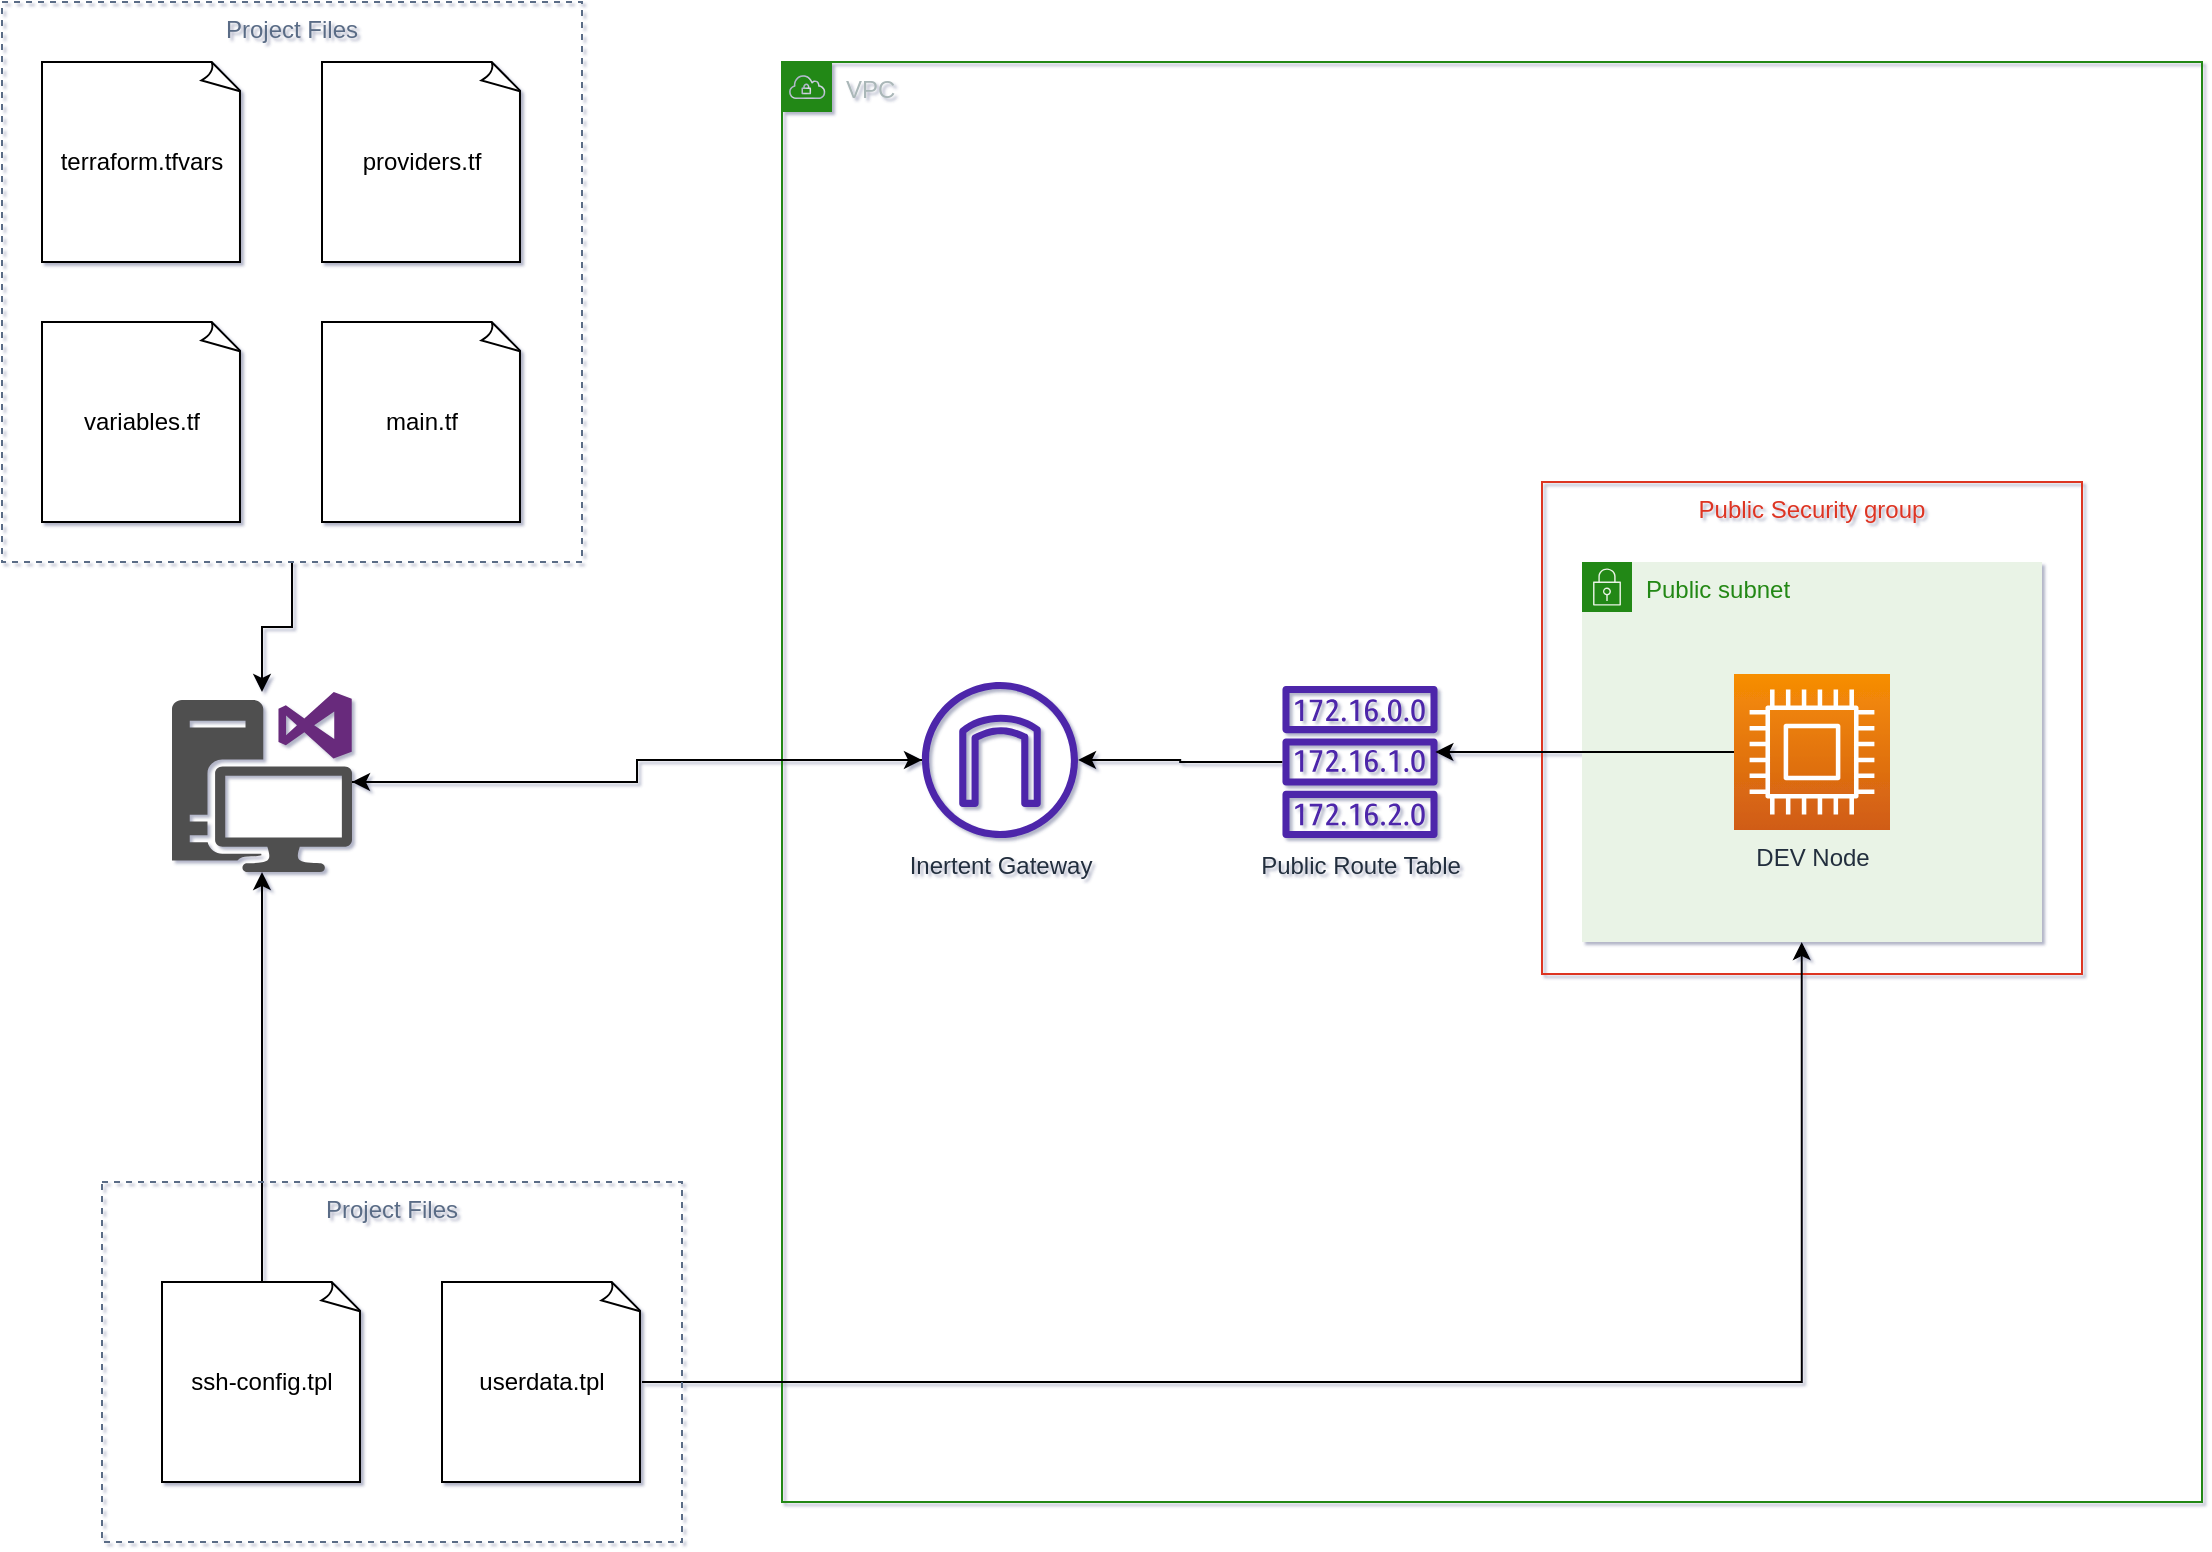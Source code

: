 <mxfile version="18.1.3" type="device"><diagram id="Ht1M8jgEwFfnCIfOTk4-" name="Page-1"><mxGraphModel dx="1597" dy="986" grid="1" gridSize="10" guides="1" tooltips="1" connect="1" arrows="1" fold="1" page="1" pageScale="1" pageWidth="1169" pageHeight="827" background="none" math="0" shadow="1"><root><mxCell id="0"/><mxCell id="1" parent="0"/><mxCell id="3d1x66AAAsjFW6YEOEH4-1" value="VPC" style="points=[[0,0],[0.25,0],[0.5,0],[0.75,0],[1,0],[1,0.25],[1,0.5],[1,0.75],[1,1],[0.75,1],[0.5,1],[0.25,1],[0,1],[0,0.75],[0,0.5],[0,0.25]];outlineConnect=0;gradientColor=none;html=1;whiteSpace=wrap;fontSize=12;fontStyle=0;container=1;pointerEvents=0;collapsible=0;recursiveResize=0;shape=mxgraph.aws4.group;grIcon=mxgraph.aws4.group_vpc;strokeColor=#248814;fillColor=none;verticalAlign=top;align=left;spacingLeft=30;fontColor=#AAB7B8;dashed=0;" parent="1" vertex="1"><mxGeometry x="410" y="40" width="710" height="720" as="geometry"/></mxCell><mxCell id="3d1x66AAAsjFW6YEOEH4-12" style="edgeStyle=orthogonalEdgeStyle;rounded=0;orthogonalLoop=1;jettySize=auto;html=1;" parent="3d1x66AAAsjFW6YEOEH4-1" source="3d1x66AAAsjFW6YEOEH4-7" target="3d1x66AAAsjFW6YEOEH4-11" edge="1"><mxGeometry relative="1" as="geometry"/></mxCell><mxCell id="3d1x66AAAsjFW6YEOEH4-7" value="Public Route Table" style="sketch=0;outlineConnect=0;fontColor=#232F3E;gradientColor=none;fillColor=#4D27AA;strokeColor=none;dashed=0;verticalLabelPosition=bottom;verticalAlign=top;align=center;html=1;fontSize=12;fontStyle=0;aspect=fixed;pointerEvents=1;shape=mxgraph.aws4.route_table;" parent="3d1x66AAAsjFW6YEOEH4-1" vertex="1"><mxGeometry x="250" y="312" width="78" height="76" as="geometry"/></mxCell><mxCell id="3d1x66AAAsjFW6YEOEH4-2" value="Public subnet" style="points=[[0,0],[0.25,0],[0.5,0],[0.75,0],[1,0],[1,0.25],[1,0.5],[1,0.75],[1,1],[0.75,1],[0.5,1],[0.25,1],[0,1],[0,0.75],[0,0.5],[0,0.25]];outlineConnect=0;gradientColor=none;html=1;whiteSpace=wrap;fontSize=12;fontStyle=0;container=1;pointerEvents=0;collapsible=0;recursiveResize=0;shape=mxgraph.aws4.group;grIcon=mxgraph.aws4.group_security_group;grStroke=0;strokeColor=#248814;fillColor=#E9F3E6;verticalAlign=top;align=left;spacingLeft=30;fontColor=#248814;dashed=0;" parent="3d1x66AAAsjFW6YEOEH4-1" vertex="1"><mxGeometry x="400" y="250" width="230" height="190" as="geometry"/></mxCell><mxCell id="3d1x66AAAsjFW6YEOEH4-3" value="Public Security group" style="fillColor=none;strokeColor=#DD3522;verticalAlign=top;fontStyle=0;fontColor=#DD3522;" parent="3d1x66AAAsjFW6YEOEH4-2" vertex="1"><mxGeometry x="-20" y="-40" width="270" height="246" as="geometry"/></mxCell><mxCell id="3d1x66AAAsjFW6YEOEH4-4" value="DEV Node" style="sketch=0;points=[[0,0,0],[0.25,0,0],[0.5,0,0],[0.75,0,0],[1,0,0],[0,1,0],[0.25,1,0],[0.5,1,0],[0.75,1,0],[1,1,0],[0,0.25,0],[0,0.5,0],[0,0.75,0],[1,0.25,0],[1,0.5,0],[1,0.75,0]];outlineConnect=0;fontColor=#232F3E;gradientColor=#F78E04;gradientDirection=north;fillColor=#D05C17;strokeColor=#ffffff;dashed=0;verticalLabelPosition=bottom;verticalAlign=top;align=center;html=1;fontSize=12;fontStyle=0;aspect=fixed;shape=mxgraph.aws4.resourceIcon;resIcon=mxgraph.aws4.compute;" parent="3d1x66AAAsjFW6YEOEH4-2" vertex="1"><mxGeometry x="76" y="56" width="78" height="78" as="geometry"/></mxCell><mxCell id="3d1x66AAAsjFW6YEOEH4-10" style="edgeStyle=orthogonalEdgeStyle;rounded=0;orthogonalLoop=1;jettySize=auto;html=1;entryX=0.986;entryY=0.434;entryDx=0;entryDy=0;entryPerimeter=0;" parent="3d1x66AAAsjFW6YEOEH4-1" source="3d1x66AAAsjFW6YEOEH4-4" target="3d1x66AAAsjFW6YEOEH4-7" edge="1"><mxGeometry relative="1" as="geometry"/></mxCell><mxCell id="3d1x66AAAsjFW6YEOEH4-11" value="Inertent Gateway" style="sketch=0;outlineConnect=0;fontColor=#232F3E;gradientColor=none;fillColor=#4D27AA;strokeColor=none;dashed=0;verticalLabelPosition=bottom;verticalAlign=top;align=center;html=1;fontSize=12;fontStyle=0;aspect=fixed;pointerEvents=1;shape=mxgraph.aws4.internet_gateway;" parent="3d1x66AAAsjFW6YEOEH4-1" vertex="1"><mxGeometry x="70" y="310" width="78" height="78" as="geometry"/></mxCell><mxCell id="3d1x66AAAsjFW6YEOEH4-13" value="terraform.tfvars" style="whiteSpace=wrap;html=1;shape=mxgraph.basic.document" parent="1" vertex="1"><mxGeometry x="40" y="40" width="100" height="100" as="geometry"/></mxCell><mxCell id="3d1x66AAAsjFW6YEOEH4-16" value="providers.tf" style="whiteSpace=wrap;html=1;shape=mxgraph.basic.document" parent="1" vertex="1"><mxGeometry x="180" y="40" width="100" height="100" as="geometry"/></mxCell><mxCell id="3d1x66AAAsjFW6YEOEH4-17" value="variables.tf" style="whiteSpace=wrap;html=1;shape=mxgraph.basic.document" parent="1" vertex="1"><mxGeometry x="40" y="170" width="100" height="100" as="geometry"/></mxCell><mxCell id="3d1x66AAAsjFW6YEOEH4-18" value="main.tf" style="whiteSpace=wrap;html=1;shape=mxgraph.basic.document" parent="1" vertex="1"><mxGeometry x="180" y="170" width="100" height="100" as="geometry"/></mxCell><mxCell id="3d1x66AAAsjFW6YEOEH4-26" style="edgeStyle=orthogonalEdgeStyle;rounded=0;orthogonalLoop=1;jettySize=auto;html=1;entryX=0.481;entryY=0.935;entryDx=0;entryDy=0;entryPerimeter=0;" parent="1" source="3d1x66AAAsjFW6YEOEH4-19" target="3d1x66AAAsjFW6YEOEH4-3" edge="1"><mxGeometry relative="1" as="geometry"/></mxCell><mxCell id="3d1x66AAAsjFW6YEOEH4-19" value="userdata.tpl" style="whiteSpace=wrap;html=1;shape=mxgraph.basic.document" parent="1" vertex="1"><mxGeometry x="240" y="650" width="100" height="100" as="geometry"/></mxCell><mxCell id="3d1x66AAAsjFW6YEOEH4-36" style="edgeStyle=orthogonalEdgeStyle;rounded=0;orthogonalLoop=1;jettySize=auto;html=1;" parent="1" source="3d1x66AAAsjFW6YEOEH4-20" target="3d1x66AAAsjFW6YEOEH4-21" edge="1"><mxGeometry relative="1" as="geometry"/></mxCell><mxCell id="3d1x66AAAsjFW6YEOEH4-20" value="ssh-config.tpl" style="whiteSpace=wrap;html=1;shape=mxgraph.basic.document" parent="1" vertex="1"><mxGeometry x="100" y="650" width="100" height="100" as="geometry"/></mxCell><mxCell id="3d1x66AAAsjFW6YEOEH4-24" value="" style="edgeStyle=orthogonalEdgeStyle;rounded=0;orthogonalLoop=1;jettySize=auto;html=1;" parent="1" source="3d1x66AAAsjFW6YEOEH4-21" target="3d1x66AAAsjFW6YEOEH4-11" edge="1"><mxGeometry relative="1" as="geometry"><mxPoint x="280" y="400" as="targetPoint"/></mxGeometry></mxCell><mxCell id="3d1x66AAAsjFW6YEOEH4-21" value="" style="sketch=0;pointerEvents=1;shadow=0;dashed=0;html=1;strokeColor=none;fillColor=#505050;labelPosition=center;verticalLabelPosition=bottom;verticalAlign=top;outlineConnect=0;align=center;shape=mxgraph.office.devices.workstation_visual_studio;" parent="1" vertex="1"><mxGeometry x="105" y="355" width="90" height="90" as="geometry"/></mxCell><mxCell id="3d1x66AAAsjFW6YEOEH4-25" style="edgeStyle=orthogonalEdgeStyle;rounded=0;orthogonalLoop=1;jettySize=auto;html=1;" parent="1" source="3d1x66AAAsjFW6YEOEH4-11" target="3d1x66AAAsjFW6YEOEH4-21" edge="1"><mxGeometry relative="1" as="geometry"/></mxCell><mxCell id="3d1x66AAAsjFW6YEOEH4-35" style="edgeStyle=orthogonalEdgeStyle;rounded=0;orthogonalLoop=1;jettySize=auto;html=1;exitX=0.5;exitY=1;exitDx=0;exitDy=0;" parent="1" source="3d1x66AAAsjFW6YEOEH4-34" target="3d1x66AAAsjFW6YEOEH4-21" edge="1"><mxGeometry relative="1" as="geometry"/></mxCell><mxCell id="3d1x66AAAsjFW6YEOEH4-34" value="Project Files" style="fillColor=none;strokeColor=#5A6C86;dashed=1;verticalAlign=top;fontStyle=0;fontColor=#5A6C86;" parent="1" vertex="1"><mxGeometry x="20" y="10" width="290" height="280" as="geometry"/></mxCell><mxCell id="NY3WJZtcflch9gMwkBsX-1" value="Project Files" style="fillColor=none;strokeColor=#5A6C86;dashed=1;verticalAlign=top;fontStyle=0;fontColor=#5A6C86;" vertex="1" parent="1"><mxGeometry x="70" y="600" width="290" height="180" as="geometry"/></mxCell></root></mxGraphModel></diagram></mxfile>